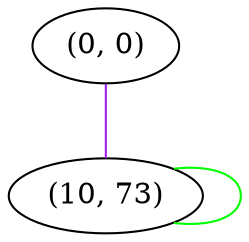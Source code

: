 graph "" {
"(0, 0)";
"(10, 73)";
"(0, 0)" -- "(10, 73)"  [color=purple, key=0, weight=4];
"(10, 73)" -- "(10, 73)"  [color=green, key=0, weight=2];
}
